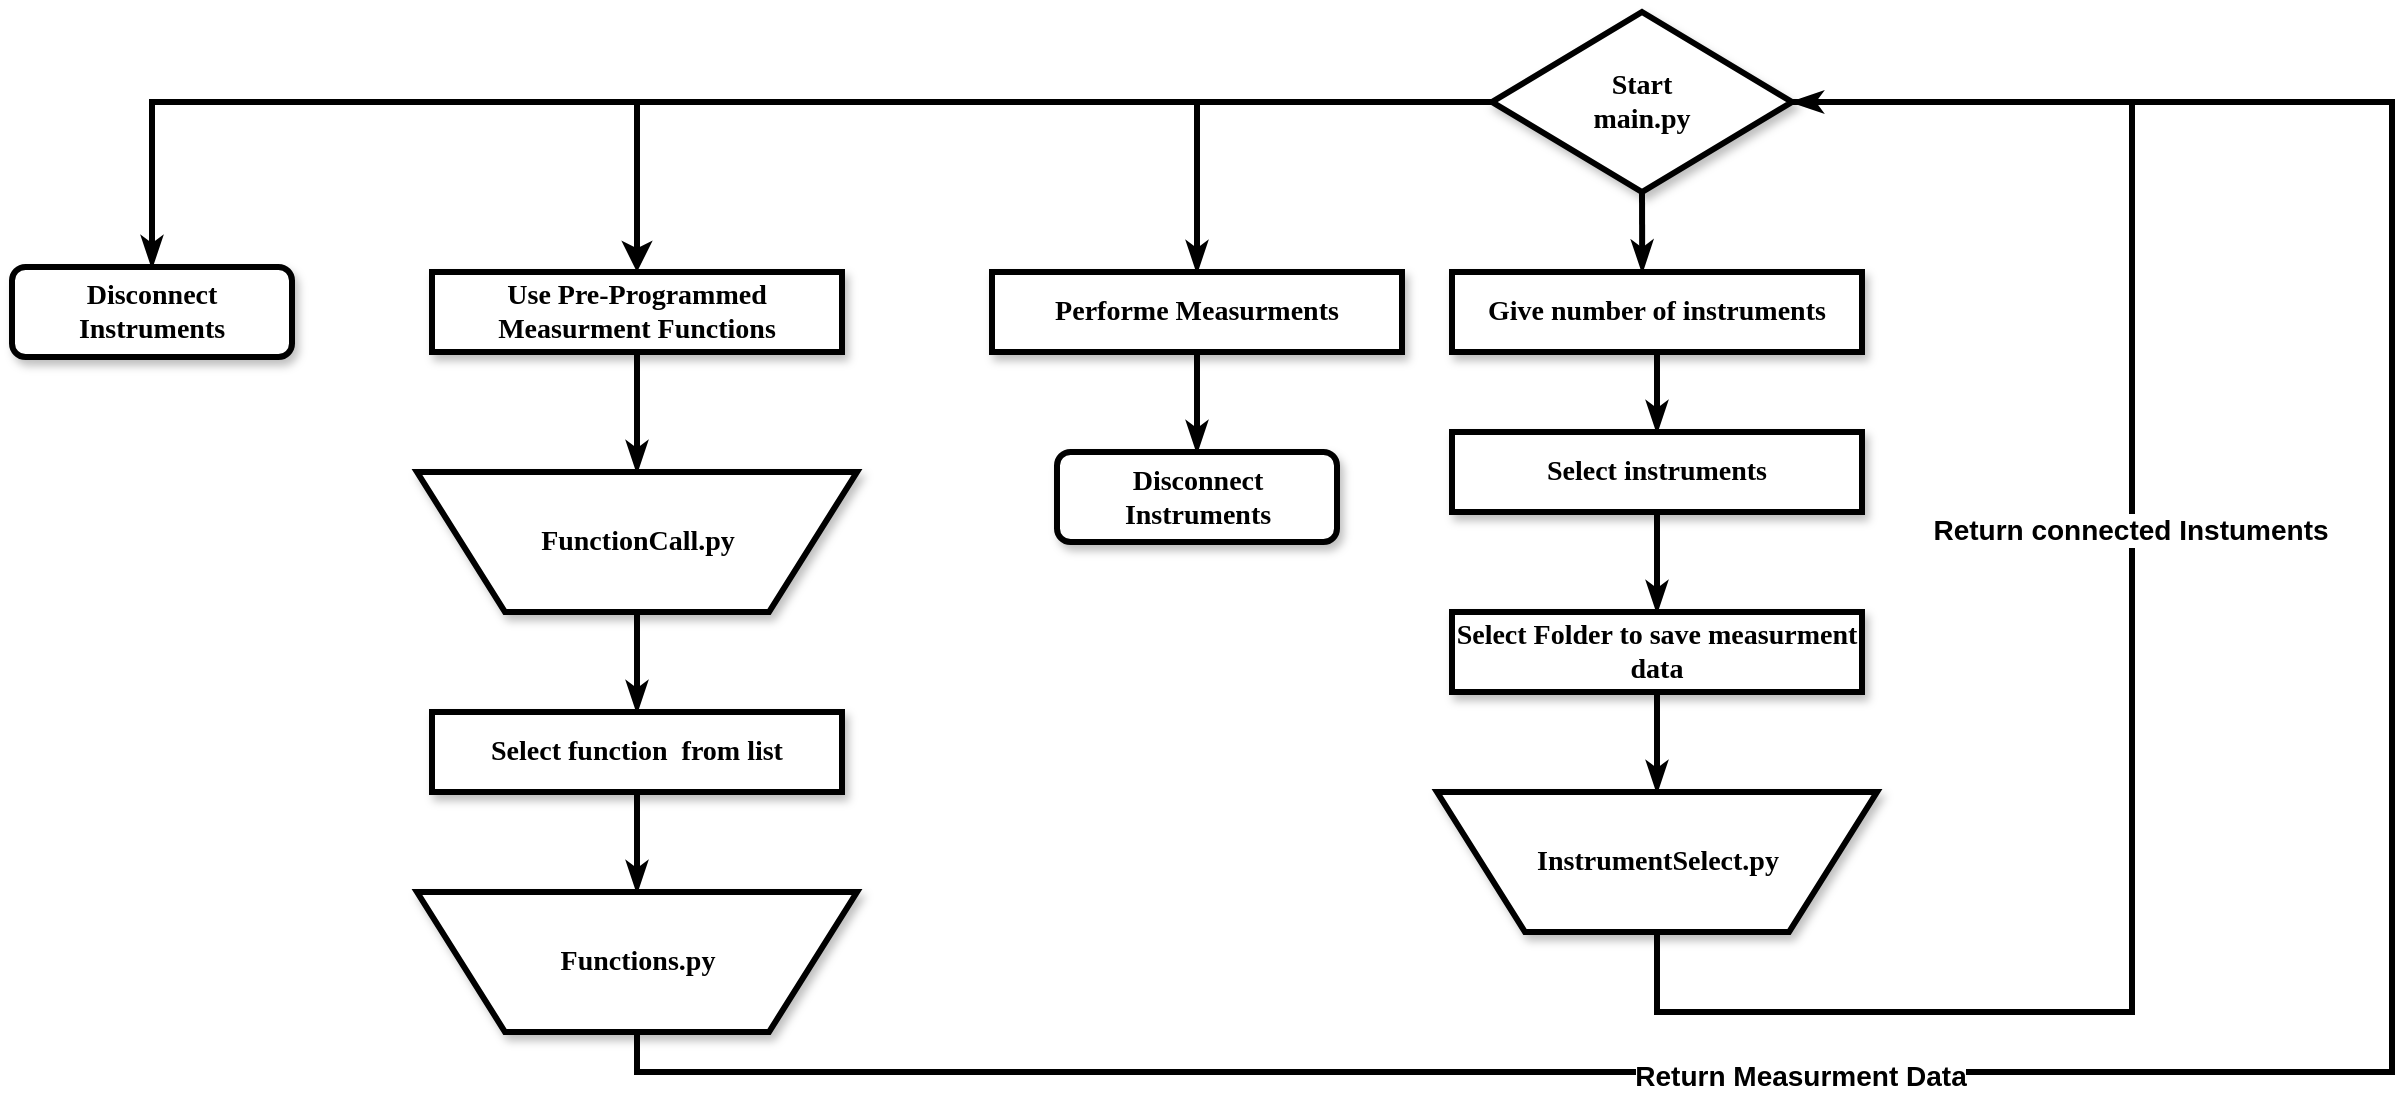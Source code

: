 <mxfile version="21.7.5" type="device">
  <diagram name="Page-1" id="edf60f1a-56cd-e834-aa8a-f176f3a09ee4">
    <mxGraphModel dx="3011" dy="1032" grid="1" gridSize="10" guides="1" tooltips="1" connect="1" arrows="1" fold="1" page="1" pageScale="1" pageWidth="1100" pageHeight="850" background="none" math="0" shadow="0">
      <root>
        <mxCell id="0" />
        <mxCell id="1" parent="0" />
        <mxCell id="IyMY9KR0eBcpEmpJDIFl-8" style="edgeStyle=orthogonalEdgeStyle;rounded=0;orthogonalLoop=1;jettySize=auto;html=1;exitX=0.5;exitY=1;exitDx=0;exitDy=0;entryX=0.464;entryY=-0.006;entryDx=0;entryDy=0;entryPerimeter=0;strokeWidth=3;endArrow=classicThin;endFill=1;" edge="1" parent="1" source="60e70716793133e9-5" target="60e70716793133e9-9">
          <mxGeometry relative="1" as="geometry" />
        </mxCell>
        <mxCell id="IyMY9KR0eBcpEmpJDIFl-21" style="edgeStyle=orthogonalEdgeStyle;rounded=0;orthogonalLoop=1;jettySize=auto;html=1;exitX=0;exitY=0.5;exitDx=0;exitDy=0;entryX=0.5;entryY=0;entryDx=0;entryDy=0;endArrow=classicThin;endFill=1;strokeWidth=3;" edge="1" parent="1" source="60e70716793133e9-5" target="IyMY9KR0eBcpEmpJDIFl-18">
          <mxGeometry relative="1" as="geometry" />
        </mxCell>
        <mxCell id="IyMY9KR0eBcpEmpJDIFl-24" style="edgeStyle=orthogonalEdgeStyle;rounded=0;orthogonalLoop=1;jettySize=auto;html=1;exitX=0;exitY=0.5;exitDx=0;exitDy=0;strokeWidth=3;" edge="1" parent="1" source="60e70716793133e9-5" target="IyMY9KR0eBcpEmpJDIFl-23">
          <mxGeometry relative="1" as="geometry" />
        </mxCell>
        <mxCell id="IyMY9KR0eBcpEmpJDIFl-35" style="edgeStyle=orthogonalEdgeStyle;rounded=0;orthogonalLoop=1;jettySize=auto;html=1;exitX=0;exitY=0.5;exitDx=0;exitDy=0;entryX=0.5;entryY=0;entryDx=0;entryDy=0;strokeWidth=3;endArrow=classicThin;endFill=1;" edge="1" parent="1" source="60e70716793133e9-5" target="IyMY9KR0eBcpEmpJDIFl-34">
          <mxGeometry relative="1" as="geometry" />
        </mxCell>
        <mxCell id="60e70716793133e9-5" value="Start&lt;br&gt;main.py" style="rhombus;whiteSpace=wrap;html=1;rounded=0;shadow=1;labelBackgroundColor=none;strokeWidth=3;fontFamily=Verdana;fontSize=14;align=center;fontStyle=1" parent="1" vertex="1">
          <mxGeometry x="630" y="270" width="150" height="90" as="geometry" />
        </mxCell>
        <mxCell id="IyMY9KR0eBcpEmpJDIFl-9" style="edgeStyle=orthogonalEdgeStyle;rounded=0;orthogonalLoop=1;jettySize=auto;html=1;exitX=0.5;exitY=1;exitDx=0;exitDy=0;entryX=0.5;entryY=0;entryDx=0;entryDy=0;strokeWidth=3;endArrow=classicThin;endFill=1;" edge="1" parent="1" source="60e70716793133e9-9" target="IyMY9KR0eBcpEmpJDIFl-4">
          <mxGeometry relative="1" as="geometry" />
        </mxCell>
        <mxCell id="60e70716793133e9-9" value="Give number of instruments" style="whiteSpace=wrap;html=1;rounded=0;shadow=1;labelBackgroundColor=none;strokeWidth=3;fontFamily=Verdana;fontSize=14;align=center;fontStyle=1" parent="1" vertex="1">
          <mxGeometry x="610" y="400" width="205" height="40" as="geometry" />
        </mxCell>
        <mxCell id="IyMY9KR0eBcpEmpJDIFl-15" style="edgeStyle=orthogonalEdgeStyle;rounded=0;orthogonalLoop=1;jettySize=auto;html=1;exitX=0.5;exitY=1;exitDx=0;exitDy=0;entryX=1;entryY=0.5;entryDx=0;entryDy=0;endArrow=classicThin;endFill=1;strokeWidth=3;" edge="1" parent="1" source="IyMY9KR0eBcpEmpJDIFl-1" target="60e70716793133e9-5">
          <mxGeometry relative="1" as="geometry">
            <Array as="points">
              <mxPoint x="712" y="770" />
              <mxPoint x="950" y="770" />
              <mxPoint x="950" y="315" />
            </Array>
          </mxGeometry>
        </mxCell>
        <mxCell id="IyMY9KR0eBcpEmpJDIFl-16" value="&lt;b&gt;&lt;font style=&quot;font-size: 14px;&quot;&gt;Return connected Instuments&lt;/font&gt;&lt;/b&gt;" style="edgeLabel;html=1;align=center;verticalAlign=middle;resizable=0;points=[];" vertex="1" connectable="0" parent="IyMY9KR0eBcpEmpJDIFl-15">
          <mxGeometry x="0.149" y="1" relative="1" as="geometry">
            <mxPoint as="offset" />
          </mxGeometry>
        </mxCell>
        <mxCell id="IyMY9KR0eBcpEmpJDIFl-1" value="InstrumentSelect.py" style="shape=trapezoid;whiteSpace=wrap;html=1;rounded=0;shadow=1;labelBackgroundColor=none;strokeWidth=3;fontFamily=Verdana;fontSize=14;align=center;flipV=1;fontStyle=1" vertex="1" parent="1">
          <mxGeometry x="602.5" y="660" width="220" height="70" as="geometry" />
        </mxCell>
        <mxCell id="IyMY9KR0eBcpEmpJDIFl-10" style="edgeStyle=orthogonalEdgeStyle;rounded=0;orthogonalLoop=1;jettySize=auto;html=1;exitX=0.5;exitY=1;exitDx=0;exitDy=0;entryX=0.5;entryY=0;entryDx=0;entryDy=0;endArrow=classicThin;endFill=1;strokeWidth=3;" edge="1" parent="1" source="IyMY9KR0eBcpEmpJDIFl-4" target="IyMY9KR0eBcpEmpJDIFl-5">
          <mxGeometry relative="1" as="geometry" />
        </mxCell>
        <mxCell id="IyMY9KR0eBcpEmpJDIFl-4" value="Select instruments" style="whiteSpace=wrap;html=1;rounded=0;shadow=1;labelBackgroundColor=none;strokeWidth=3;fontFamily=Verdana;fontSize=14;align=center;fontStyle=1" vertex="1" parent="1">
          <mxGeometry x="610" y="480" width="205" height="40" as="geometry" />
        </mxCell>
        <mxCell id="IyMY9KR0eBcpEmpJDIFl-11" style="edgeStyle=orthogonalEdgeStyle;rounded=0;orthogonalLoop=1;jettySize=auto;html=1;exitX=0.5;exitY=1;exitDx=0;exitDy=0;endArrow=classicThin;endFill=1;strokeWidth=3;" edge="1" parent="1" source="IyMY9KR0eBcpEmpJDIFl-5" target="IyMY9KR0eBcpEmpJDIFl-1">
          <mxGeometry relative="1" as="geometry" />
        </mxCell>
        <mxCell id="IyMY9KR0eBcpEmpJDIFl-5" value="Select Folder to save measurment data" style="whiteSpace=wrap;html=1;rounded=0;shadow=1;labelBackgroundColor=none;strokeWidth=3;fontFamily=Verdana;fontSize=14;align=center;fontStyle=1" vertex="1" parent="1">
          <mxGeometry x="610" y="570" width="205" height="40" as="geometry" />
        </mxCell>
        <mxCell id="IyMY9KR0eBcpEmpJDIFl-20" style="edgeStyle=orthogonalEdgeStyle;rounded=0;orthogonalLoop=1;jettySize=auto;html=1;exitX=0.5;exitY=1;exitDx=0;exitDy=0;entryX=0.5;entryY=0;entryDx=0;entryDy=0;endArrow=classicThin;endFill=1;strokeWidth=3;" edge="1" parent="1" source="IyMY9KR0eBcpEmpJDIFl-18" target="IyMY9KR0eBcpEmpJDIFl-19">
          <mxGeometry relative="1" as="geometry" />
        </mxCell>
        <mxCell id="IyMY9KR0eBcpEmpJDIFl-18" value="Performe Measurments" style="whiteSpace=wrap;html=1;rounded=0;shadow=1;labelBackgroundColor=none;strokeWidth=3;fontFamily=Verdana;fontSize=14;align=center;fontStyle=1" vertex="1" parent="1">
          <mxGeometry x="380" y="400" width="205" height="40" as="geometry" />
        </mxCell>
        <mxCell id="IyMY9KR0eBcpEmpJDIFl-19" value="Disconnect Instruments" style="rounded=1;whiteSpace=wrap;html=1;shadow=1;labelBackgroundColor=none;strokeWidth=3;fontFamily=Verdana;fontSize=14;align=center;fontStyle=1" vertex="1" parent="1">
          <mxGeometry x="412.5" y="490" width="140" height="45" as="geometry" />
        </mxCell>
        <mxCell id="IyMY9KR0eBcpEmpJDIFl-26" style="edgeStyle=orthogonalEdgeStyle;rounded=0;orthogonalLoop=1;jettySize=auto;html=1;exitX=0.5;exitY=1;exitDx=0;exitDy=0;entryX=0.5;entryY=0;entryDx=0;entryDy=0;endArrow=classicThin;endFill=1;strokeWidth=3;" edge="1" parent="1" source="IyMY9KR0eBcpEmpJDIFl-23" target="IyMY9KR0eBcpEmpJDIFl-25">
          <mxGeometry relative="1" as="geometry" />
        </mxCell>
        <mxCell id="IyMY9KR0eBcpEmpJDIFl-23" value="Use Pre-Programmed Measurment Functions" style="whiteSpace=wrap;html=1;rounded=0;shadow=1;labelBackgroundColor=none;strokeWidth=3;fontFamily=Verdana;fontSize=14;align=center;fontStyle=1" vertex="1" parent="1">
          <mxGeometry x="100" y="400" width="205" height="40" as="geometry" />
        </mxCell>
        <mxCell id="IyMY9KR0eBcpEmpJDIFl-28" style="edgeStyle=orthogonalEdgeStyle;rounded=0;orthogonalLoop=1;jettySize=auto;html=1;exitX=0.5;exitY=1;exitDx=0;exitDy=0;entryX=0.5;entryY=0;entryDx=0;entryDy=0;endArrow=classicThin;endFill=1;strokeWidth=3;" edge="1" parent="1" source="IyMY9KR0eBcpEmpJDIFl-25" target="IyMY9KR0eBcpEmpJDIFl-27">
          <mxGeometry relative="1" as="geometry" />
        </mxCell>
        <mxCell id="IyMY9KR0eBcpEmpJDIFl-25" value="FunctionCall.py" style="shape=trapezoid;whiteSpace=wrap;html=1;rounded=0;shadow=1;labelBackgroundColor=none;strokeWidth=3;fontFamily=Verdana;fontSize=14;align=center;flipV=1;fontStyle=1" vertex="1" parent="1">
          <mxGeometry x="92.5" y="500" width="220" height="70" as="geometry" />
        </mxCell>
        <mxCell id="IyMY9KR0eBcpEmpJDIFl-30" style="edgeStyle=orthogonalEdgeStyle;rounded=0;orthogonalLoop=1;jettySize=auto;html=1;exitX=0.5;exitY=1;exitDx=0;exitDy=0;entryX=0.5;entryY=0;entryDx=0;entryDy=0;strokeWidth=3;endArrow=classicThin;endFill=1;" edge="1" parent="1" source="IyMY9KR0eBcpEmpJDIFl-27" target="IyMY9KR0eBcpEmpJDIFl-29">
          <mxGeometry relative="1" as="geometry" />
        </mxCell>
        <mxCell id="IyMY9KR0eBcpEmpJDIFl-27" value="Select function&amp;nbsp; from list" style="whiteSpace=wrap;html=1;rounded=0;shadow=1;labelBackgroundColor=none;strokeWidth=3;fontFamily=Verdana;fontSize=14;align=center;fontStyle=1" vertex="1" parent="1">
          <mxGeometry x="100" y="620" width="205" height="40" as="geometry" />
        </mxCell>
        <mxCell id="IyMY9KR0eBcpEmpJDIFl-32" style="edgeStyle=orthogonalEdgeStyle;rounded=0;orthogonalLoop=1;jettySize=auto;html=1;exitX=0.5;exitY=1;exitDx=0;exitDy=0;entryX=1;entryY=0.5;entryDx=0;entryDy=0;endArrow=none;endFill=0;strokeWidth=3;" edge="1" parent="1" source="IyMY9KR0eBcpEmpJDIFl-29" target="60e70716793133e9-5">
          <mxGeometry relative="1" as="geometry">
            <Array as="points">
              <mxPoint x="203" y="800" />
              <mxPoint x="1080" y="800" />
              <mxPoint x="1080" y="315" />
            </Array>
          </mxGeometry>
        </mxCell>
        <mxCell id="IyMY9KR0eBcpEmpJDIFl-33" value="&lt;b&gt;&lt;font style=&quot;font-size: 14px;&quot;&gt;Return Measurment Data&lt;/font&gt;&lt;/b&gt;" style="edgeLabel;html=1;align=center;verticalAlign=middle;resizable=0;points=[];" vertex="1" connectable="0" parent="IyMY9KR0eBcpEmpJDIFl-32">
          <mxGeometry x="-0.285" y="-2" relative="1" as="geometry">
            <mxPoint as="offset" />
          </mxGeometry>
        </mxCell>
        <mxCell id="IyMY9KR0eBcpEmpJDIFl-29" value="Functions.py" style="shape=trapezoid;whiteSpace=wrap;html=1;rounded=0;shadow=1;labelBackgroundColor=none;strokeWidth=3;fontFamily=Verdana;fontSize=14;align=center;flipV=1;fontStyle=1" vertex="1" parent="1">
          <mxGeometry x="92.5" y="710" width="220" height="70" as="geometry" />
        </mxCell>
        <mxCell id="IyMY9KR0eBcpEmpJDIFl-34" value="Disconnect Instruments" style="rounded=1;whiteSpace=wrap;html=1;shadow=1;labelBackgroundColor=none;strokeWidth=3;fontFamily=Verdana;fontSize=14;align=center;fontStyle=1" vertex="1" parent="1">
          <mxGeometry x="-110" y="397.5" width="140" height="45" as="geometry" />
        </mxCell>
      </root>
    </mxGraphModel>
  </diagram>
</mxfile>
